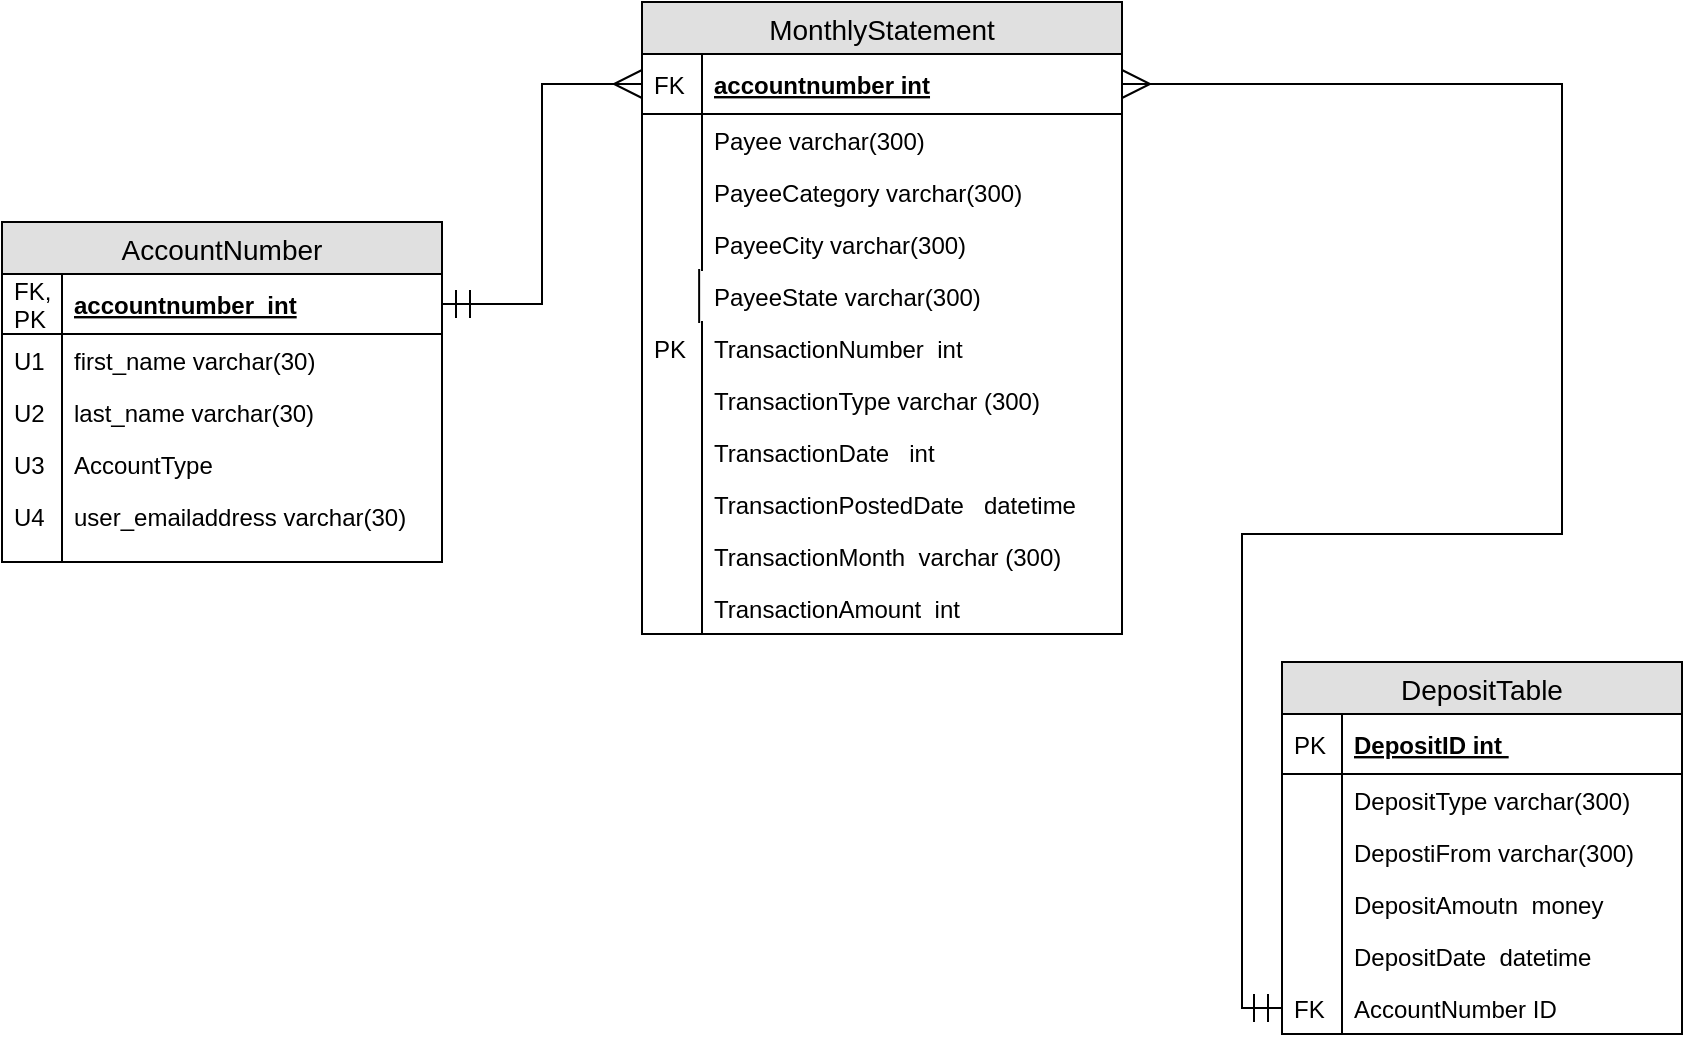 <mxfile version="12.3.2" type="device" pages="1"><diagram id="witdbqQpOM5TIXUs2I-V" name="Page-1"><mxGraphModel dx="1010" dy="579" grid="1" gridSize="10" guides="1" tooltips="1" connect="1" arrows="1" fold="1" page="1" pageScale="1" pageWidth="1100" pageHeight="850" math="0" shadow="0"><root><mxCell id="0"/><mxCell id="1" parent="0"/><mxCell id="nMd_Dw9pcDg9hwT61h1v-12" value="MonthlyStatement" style="swimlane;fontStyle=0;childLayout=stackLayout;horizontal=1;startSize=26;fillColor=#e0e0e0;horizontalStack=0;resizeParent=1;resizeParentMax=0;resizeLast=0;collapsible=1;marginBottom=0;swimlaneFillColor=#ffffff;align=center;fontSize=14;" parent="1" vertex="1"><mxGeometry x="540" y="190" width="240" height="316" as="geometry"/></mxCell><mxCell id="nMd_Dw9pcDg9hwT61h1v-13" value="accountnumber int" style="shape=partialRectangle;top=0;left=0;right=0;bottom=1;align=left;verticalAlign=middle;fillColor=none;spacingLeft=34;spacingRight=4;overflow=hidden;rotatable=0;points=[[0,0.5],[1,0.5]];portConstraint=eastwest;dropTarget=0;fontStyle=5;fontSize=12;" parent="nMd_Dw9pcDg9hwT61h1v-12" vertex="1"><mxGeometry y="26" width="240" height="30" as="geometry"/></mxCell><mxCell id="nMd_Dw9pcDg9hwT61h1v-14" value="FK" style="shape=partialRectangle;top=0;left=0;bottom=0;fillColor=none;align=left;verticalAlign=middle;spacingLeft=4;spacingRight=4;overflow=hidden;rotatable=0;points=[];portConstraint=eastwest;part=1;fontSize=12;" parent="nMd_Dw9pcDg9hwT61h1v-13" vertex="1" connectable="0"><mxGeometry width="30" height="30" as="geometry"/></mxCell><mxCell id="nMd_Dw9pcDg9hwT61h1v-50" value="Payee varchar(300)" style="shape=partialRectangle;top=0;left=0;right=0;bottom=0;align=left;verticalAlign=top;fillColor=none;spacingLeft=34;spacingRight=4;overflow=hidden;rotatable=0;points=[[0,0.5],[1,0.5]];portConstraint=eastwest;dropTarget=0;fontSize=12;" parent="nMd_Dw9pcDg9hwT61h1v-12" vertex="1"><mxGeometry y="56" width="240" height="26" as="geometry"/></mxCell><mxCell id="nMd_Dw9pcDg9hwT61h1v-51" value="" style="shape=partialRectangle;top=0;left=0;bottom=0;fillColor=none;align=left;verticalAlign=top;spacingLeft=4;spacingRight=4;overflow=hidden;rotatable=0;points=[];portConstraint=eastwest;part=1;fontSize=12;" parent="nMd_Dw9pcDg9hwT61h1v-50" vertex="1" connectable="0"><mxGeometry width="30" height="26" as="geometry"/></mxCell><mxCell id="ztizSOmdmjmo5S9uzFMy-12" value="PayeeCategory varchar(300)" style="shape=partialRectangle;top=0;left=0;right=0;bottom=0;align=left;verticalAlign=top;fillColor=none;spacingLeft=34;spacingRight=4;overflow=hidden;rotatable=0;points=[[0,0.5],[1,0.5]];portConstraint=eastwest;dropTarget=0;fontSize=12;" vertex="1" parent="nMd_Dw9pcDg9hwT61h1v-12"><mxGeometry y="82" width="240" height="26" as="geometry"/></mxCell><mxCell id="ztizSOmdmjmo5S9uzFMy-13" value="" style="shape=partialRectangle;top=0;left=0;bottom=0;fillColor=none;align=left;verticalAlign=top;spacingLeft=4;spacingRight=4;overflow=hidden;rotatable=0;points=[];portConstraint=eastwest;part=1;fontSize=12;" vertex="1" connectable="0" parent="ztizSOmdmjmo5S9uzFMy-12"><mxGeometry width="30" height="26" as="geometry"/></mxCell><mxCell id="ztizSOmdmjmo5S9uzFMy-14" value="PayeeCity varchar(300)" style="shape=partialRectangle;top=0;left=0;right=0;bottom=0;align=left;verticalAlign=top;fillColor=none;spacingLeft=34;spacingRight=4;overflow=hidden;rotatable=0;points=[[0,0.5],[1,0.5]];portConstraint=eastwest;dropTarget=0;fontSize=12;" vertex="1" parent="nMd_Dw9pcDg9hwT61h1v-12"><mxGeometry y="108" width="240" height="26" as="geometry"/></mxCell><mxCell id="ztizSOmdmjmo5S9uzFMy-15" value="" style="shape=partialRectangle;top=0;left=0;bottom=0;fillColor=none;align=left;verticalAlign=top;spacingLeft=4;spacingRight=4;overflow=hidden;rotatable=0;points=[];portConstraint=eastwest;part=1;fontSize=12;" vertex="1" connectable="0" parent="ztizSOmdmjmo5S9uzFMy-14"><mxGeometry width="30" height="26" as="geometry"/></mxCell><mxCell id="ztizSOmdmjmo5S9uzFMy-16" value="PayeeState varchar(300)" style="shape=partialRectangle;top=0;left=0;right=0;bottom=0;align=left;verticalAlign=top;fillColor=none;spacingLeft=34;spacingRight=4;overflow=hidden;rotatable=0;points=[[0,0.5],[1,0.5]];portConstraint=eastwest;dropTarget=0;fontSize=12;" vertex="1" parent="nMd_Dw9pcDg9hwT61h1v-12"><mxGeometry y="134" width="240" height="26" as="geometry"/></mxCell><mxCell id="ztizSOmdmjmo5S9uzFMy-17" value="" style="shape=partialRectangle;top=0;left=0;bottom=0;fillColor=none;align=left;verticalAlign=top;spacingLeft=4;spacingRight=4;overflow=hidden;rotatable=0;points=[];portConstraint=eastwest;part=1;fontSize=12;" vertex="1" connectable="0" parent="ztizSOmdmjmo5S9uzFMy-16"><mxGeometry width="28.571" height="26" as="geometry"/></mxCell><mxCell id="ztizSOmdmjmo5S9uzFMy-18" value="TransactionNumber  int" style="shape=partialRectangle;top=0;left=0;right=0;bottom=0;align=left;verticalAlign=top;fillColor=none;spacingLeft=34;spacingRight=4;overflow=hidden;rotatable=0;points=[[0,0.5],[1,0.5]];portConstraint=eastwest;dropTarget=0;fontSize=12;" vertex="1" parent="nMd_Dw9pcDg9hwT61h1v-12"><mxGeometry y="160" width="240" height="26" as="geometry"/></mxCell><mxCell id="ztizSOmdmjmo5S9uzFMy-19" value="PK" style="shape=partialRectangle;top=0;left=0;bottom=0;fillColor=none;align=left;verticalAlign=top;spacingLeft=4;spacingRight=4;overflow=hidden;rotatable=0;points=[];portConstraint=eastwest;part=1;fontSize=12;" vertex="1" connectable="0" parent="ztizSOmdmjmo5S9uzFMy-18"><mxGeometry width="30" height="26" as="geometry"/></mxCell><mxCell id="nMd_Dw9pcDg9hwT61h1v-17" value="TransactionType varchar (300)" style="shape=partialRectangle;top=0;left=0;right=0;bottom=0;align=left;verticalAlign=top;fillColor=none;spacingLeft=34;spacingRight=4;overflow=hidden;rotatable=0;points=[[0,0.5],[1,0.5]];portConstraint=eastwest;dropTarget=0;fontSize=12;" parent="nMd_Dw9pcDg9hwT61h1v-12" vertex="1"><mxGeometry y="186" width="240" height="26" as="geometry"/></mxCell><mxCell id="nMd_Dw9pcDg9hwT61h1v-18" value="" style="shape=partialRectangle;top=0;left=0;bottom=0;fillColor=none;align=left;verticalAlign=top;spacingLeft=4;spacingRight=4;overflow=hidden;rotatable=0;points=[];portConstraint=eastwest;part=1;fontSize=12;" parent="nMd_Dw9pcDg9hwT61h1v-17" vertex="1" connectable="0"><mxGeometry width="30" height="26" as="geometry"/></mxCell><mxCell id="nMd_Dw9pcDg9hwT61h1v-19" value="TransactionDate   int" style="shape=partialRectangle;top=0;left=0;right=0;bottom=0;align=left;verticalAlign=top;fillColor=none;spacingLeft=34;spacingRight=4;overflow=hidden;rotatable=0;points=[[0,0.5],[1,0.5]];portConstraint=eastwest;dropTarget=0;fontSize=12;" parent="nMd_Dw9pcDg9hwT61h1v-12" vertex="1"><mxGeometry y="212" width="240" height="26" as="geometry"/></mxCell><mxCell id="nMd_Dw9pcDg9hwT61h1v-20" value="" style="shape=partialRectangle;top=0;left=0;bottom=0;fillColor=none;align=left;verticalAlign=top;spacingLeft=4;spacingRight=4;overflow=hidden;rotatable=0;points=[];portConstraint=eastwest;part=1;fontSize=12;" parent="nMd_Dw9pcDg9hwT61h1v-19" vertex="1" connectable="0"><mxGeometry width="30" height="26" as="geometry"/></mxCell><mxCell id="ztizSOmdmjmo5S9uzFMy-22" value="TransactionPostedDate   datetime" style="shape=partialRectangle;top=0;left=0;right=0;bottom=0;align=left;verticalAlign=top;fillColor=none;spacingLeft=34;spacingRight=4;overflow=hidden;rotatable=0;points=[[0,0.5],[1,0.5]];portConstraint=eastwest;dropTarget=0;fontSize=12;" vertex="1" parent="nMd_Dw9pcDg9hwT61h1v-12"><mxGeometry y="238" width="240" height="26" as="geometry"/></mxCell><mxCell id="ztizSOmdmjmo5S9uzFMy-23" value="" style="shape=partialRectangle;top=0;left=0;bottom=0;fillColor=none;align=left;verticalAlign=top;spacingLeft=4;spacingRight=4;overflow=hidden;rotatable=0;points=[];portConstraint=eastwest;part=1;fontSize=12;" vertex="1" connectable="0" parent="ztizSOmdmjmo5S9uzFMy-22"><mxGeometry width="30" height="26" as="geometry"/></mxCell><mxCell id="YfJLjDje8D6nvP0c9z_E-3" value="TransactionMonth  varchar (300)" style="shape=partialRectangle;top=0;left=0;right=0;bottom=0;align=left;verticalAlign=top;fillColor=none;spacingLeft=34;spacingRight=4;overflow=hidden;rotatable=0;points=[[0,0.5],[1,0.5]];portConstraint=eastwest;dropTarget=0;fontSize=12;" parent="nMd_Dw9pcDg9hwT61h1v-12" vertex="1"><mxGeometry y="264" width="240" height="26" as="geometry"/></mxCell><mxCell id="YfJLjDje8D6nvP0c9z_E-4" value="" style="shape=partialRectangle;top=0;left=0;bottom=0;fillColor=none;align=left;verticalAlign=top;spacingLeft=4;spacingRight=4;overflow=hidden;rotatable=0;points=[];portConstraint=eastwest;part=1;fontSize=12;" parent="YfJLjDje8D6nvP0c9z_E-3" vertex="1" connectable="0"><mxGeometry width="30" height="26" as="geometry"/></mxCell><mxCell id="YfJLjDje8D6nvP0c9z_E-5" value="TransactionAmount  int" style="shape=partialRectangle;top=0;left=0;right=0;bottom=0;align=left;verticalAlign=top;fillColor=none;spacingLeft=34;spacingRight=4;overflow=hidden;rotatable=0;points=[[0,0.5],[1,0.5]];portConstraint=eastwest;dropTarget=0;fontSize=12;" parent="nMd_Dw9pcDg9hwT61h1v-12" vertex="1"><mxGeometry y="290" width="240" height="26" as="geometry"/></mxCell><mxCell id="YfJLjDje8D6nvP0c9z_E-6" value="" style="shape=partialRectangle;top=0;left=0;bottom=0;fillColor=none;align=left;verticalAlign=top;spacingLeft=4;spacingRight=4;overflow=hidden;rotatable=0;points=[];portConstraint=eastwest;part=1;fontSize=12;" parent="YfJLjDje8D6nvP0c9z_E-5" vertex="1" connectable="0"><mxGeometry width="30" height="26" as="geometry"/></mxCell><mxCell id="nMd_Dw9pcDg9hwT61h1v-23" value="AccountNumber" style="swimlane;fontStyle=0;childLayout=stackLayout;horizontal=1;startSize=26;fillColor=#e0e0e0;horizontalStack=0;resizeParent=1;resizeParentMax=0;resizeLast=0;collapsible=1;marginBottom=0;swimlaneFillColor=#ffffff;align=center;fontSize=14;" parent="1" vertex="1"><mxGeometry x="220" y="300" width="220" height="170" as="geometry"/></mxCell><mxCell id="nMd_Dw9pcDg9hwT61h1v-24" value="accountnumber  int" style="shape=partialRectangle;top=0;left=0;right=0;bottom=1;align=left;verticalAlign=middle;fillColor=none;spacingLeft=34;spacingRight=4;overflow=hidden;rotatable=0;points=[[0,0.5],[1,0.5]];portConstraint=eastwest;dropTarget=0;fontStyle=5;fontSize=12;" parent="nMd_Dw9pcDg9hwT61h1v-23" vertex="1"><mxGeometry y="26" width="220" height="30" as="geometry"/></mxCell><mxCell id="nMd_Dw9pcDg9hwT61h1v-25" value="FK,&#10;PK" style="shape=partialRectangle;top=0;left=0;bottom=0;fillColor=none;align=left;verticalAlign=middle;spacingLeft=4;spacingRight=4;overflow=hidden;rotatable=0;points=[];portConstraint=eastwest;part=1;fontSize=12;" parent="nMd_Dw9pcDg9hwT61h1v-24" vertex="1" connectable="0"><mxGeometry width="30" height="30" as="geometry"/></mxCell><mxCell id="nMd_Dw9pcDg9hwT61h1v-26" value="first_name varchar(30)" style="shape=partialRectangle;top=0;left=0;right=0;bottom=0;align=left;verticalAlign=top;fillColor=none;spacingLeft=34;spacingRight=4;overflow=hidden;rotatable=0;points=[[0,0.5],[1,0.5]];portConstraint=eastwest;dropTarget=0;fontSize=12;" parent="nMd_Dw9pcDg9hwT61h1v-23" vertex="1"><mxGeometry y="56" width="220" height="26" as="geometry"/></mxCell><mxCell id="nMd_Dw9pcDg9hwT61h1v-27" value="U1" style="shape=partialRectangle;top=0;left=0;bottom=0;fillColor=none;align=left;verticalAlign=top;spacingLeft=4;spacingRight=4;overflow=hidden;rotatable=0;points=[];portConstraint=eastwest;part=1;fontSize=12;" parent="nMd_Dw9pcDg9hwT61h1v-26" vertex="1" connectable="0"><mxGeometry width="30" height="26" as="geometry"/></mxCell><mxCell id="nMd_Dw9pcDg9hwT61h1v-28" value="last_name varchar(30)" style="shape=partialRectangle;top=0;left=0;right=0;bottom=0;align=left;verticalAlign=top;fillColor=none;spacingLeft=34;spacingRight=4;overflow=hidden;rotatable=0;points=[[0,0.5],[1,0.5]];portConstraint=eastwest;dropTarget=0;fontSize=12;" parent="nMd_Dw9pcDg9hwT61h1v-23" vertex="1"><mxGeometry y="82" width="220" height="26" as="geometry"/></mxCell><mxCell id="nMd_Dw9pcDg9hwT61h1v-29" value="U2" style="shape=partialRectangle;top=0;left=0;bottom=0;fillColor=none;align=left;verticalAlign=top;spacingLeft=4;spacingRight=4;overflow=hidden;rotatable=0;points=[];portConstraint=eastwest;part=1;fontSize=12;" parent="nMd_Dw9pcDg9hwT61h1v-28" vertex="1" connectable="0"><mxGeometry width="30" height="26" as="geometry"/></mxCell><mxCell id="ztizSOmdmjmo5S9uzFMy-1" value="AccountType" style="shape=partialRectangle;top=0;left=0;right=0;bottom=0;align=left;verticalAlign=top;fillColor=none;spacingLeft=34;spacingRight=4;overflow=hidden;rotatable=0;points=[[0,0.5],[1,0.5]];portConstraint=eastwest;dropTarget=0;fontSize=12;" vertex="1" parent="nMd_Dw9pcDg9hwT61h1v-23"><mxGeometry y="108" width="220" height="26" as="geometry"/></mxCell><mxCell id="ztizSOmdmjmo5S9uzFMy-2" value="U3" style="shape=partialRectangle;top=0;left=0;bottom=0;fillColor=none;align=left;verticalAlign=top;spacingLeft=4;spacingRight=4;overflow=hidden;rotatable=0;points=[];portConstraint=eastwest;part=1;fontSize=12;" vertex="1" connectable="0" parent="ztizSOmdmjmo5S9uzFMy-1"><mxGeometry width="30" height="26" as="geometry"/></mxCell><mxCell id="nMd_Dw9pcDg9hwT61h1v-30" value="user_emailaddress varchar(30)" style="shape=partialRectangle;top=0;left=0;right=0;bottom=0;align=left;verticalAlign=top;fillColor=none;spacingLeft=34;spacingRight=4;overflow=hidden;rotatable=0;points=[[0,0.5],[1,0.5]];portConstraint=eastwest;dropTarget=0;fontSize=12;" parent="nMd_Dw9pcDg9hwT61h1v-23" vertex="1"><mxGeometry y="134" width="220" height="26" as="geometry"/></mxCell><mxCell id="nMd_Dw9pcDg9hwT61h1v-31" value="U4" style="shape=partialRectangle;top=0;left=0;bottom=0;fillColor=none;align=left;verticalAlign=top;spacingLeft=4;spacingRight=4;overflow=hidden;rotatable=0;points=[];portConstraint=eastwest;part=1;fontSize=12;" parent="nMd_Dw9pcDg9hwT61h1v-30" vertex="1" connectable="0"><mxGeometry width="30" height="26" as="geometry"/></mxCell><mxCell id="nMd_Dw9pcDg9hwT61h1v-32" value="" style="shape=partialRectangle;top=0;left=0;right=0;bottom=0;align=left;verticalAlign=top;fillColor=none;spacingLeft=34;spacingRight=4;overflow=hidden;rotatable=0;points=[[0,0.5],[1,0.5]];portConstraint=eastwest;dropTarget=0;fontSize=12;" parent="nMd_Dw9pcDg9hwT61h1v-23" vertex="1"><mxGeometry y="160" width="220" height="10" as="geometry"/></mxCell><mxCell id="nMd_Dw9pcDg9hwT61h1v-33" value="" style="shape=partialRectangle;top=0;left=0;bottom=0;fillColor=none;align=left;verticalAlign=top;spacingLeft=4;spacingRight=4;overflow=hidden;rotatable=0;points=[];portConstraint=eastwest;part=1;fontSize=12;" parent="nMd_Dw9pcDg9hwT61h1v-32" vertex="1" connectable="0"><mxGeometry width="30" height="10" as="geometry"/></mxCell><mxCell id="nMd_Dw9pcDg9hwT61h1v-34" value="DepositTable" style="swimlane;fontStyle=0;childLayout=stackLayout;horizontal=1;startSize=26;fillColor=#e0e0e0;horizontalStack=0;resizeParent=1;resizeParentMax=0;resizeLast=0;collapsible=1;marginBottom=0;swimlaneFillColor=#ffffff;align=center;fontSize=14;labelBorderColor=none;" parent="1" vertex="1"><mxGeometry x="860" y="520" width="200" height="186" as="geometry"/></mxCell><mxCell id="nMd_Dw9pcDg9hwT61h1v-35" value="DepositID int " style="shape=partialRectangle;top=0;left=0;right=0;bottom=1;align=left;verticalAlign=middle;fillColor=none;spacingLeft=34;spacingRight=4;overflow=hidden;rotatable=0;points=[[0,0.5],[1,0.5]];portConstraint=eastwest;dropTarget=0;fontStyle=5;fontSize=12;" parent="nMd_Dw9pcDg9hwT61h1v-34" vertex="1"><mxGeometry y="26" width="200" height="30" as="geometry"/></mxCell><mxCell id="nMd_Dw9pcDg9hwT61h1v-36" value="PK" style="shape=partialRectangle;top=0;left=0;bottom=0;fillColor=none;align=left;verticalAlign=middle;spacingLeft=4;spacingRight=4;overflow=hidden;rotatable=0;points=[];portConstraint=eastwest;part=1;fontSize=12;" parent="nMd_Dw9pcDg9hwT61h1v-35" vertex="1" connectable="0"><mxGeometry width="30" height="30" as="geometry"/></mxCell><mxCell id="nMd_Dw9pcDg9hwT61h1v-37" value="DepositType varchar(300)" style="shape=partialRectangle;top=0;left=0;right=0;bottom=0;align=left;verticalAlign=top;fillColor=none;spacingLeft=34;spacingRight=4;overflow=hidden;rotatable=0;points=[[0,0.5],[1,0.5]];portConstraint=eastwest;dropTarget=0;fontSize=12;" parent="nMd_Dw9pcDg9hwT61h1v-34" vertex="1"><mxGeometry y="56" width="200" height="26" as="geometry"/></mxCell><mxCell id="nMd_Dw9pcDg9hwT61h1v-38" value="" style="shape=partialRectangle;top=0;left=0;bottom=0;fillColor=none;align=left;verticalAlign=top;spacingLeft=4;spacingRight=4;overflow=hidden;rotatable=0;points=[];portConstraint=eastwest;part=1;fontSize=12;" parent="nMd_Dw9pcDg9hwT61h1v-37" vertex="1" connectable="0"><mxGeometry width="30" height="26" as="geometry"/></mxCell><mxCell id="ztizSOmdmjmo5S9uzFMy-3" value="DepostiFrom varchar(300)" style="shape=partialRectangle;top=0;left=0;right=0;bottom=0;align=left;verticalAlign=top;fillColor=none;spacingLeft=34;spacingRight=4;overflow=hidden;rotatable=0;points=[[0,0.5],[1,0.5]];portConstraint=eastwest;dropTarget=0;fontSize=12;" vertex="1" parent="nMd_Dw9pcDg9hwT61h1v-34"><mxGeometry y="82" width="200" height="26" as="geometry"/></mxCell><mxCell id="ztizSOmdmjmo5S9uzFMy-4" value="" style="shape=partialRectangle;top=0;left=0;bottom=0;fillColor=none;align=left;verticalAlign=top;spacingLeft=4;spacingRight=4;overflow=hidden;rotatable=0;points=[];portConstraint=eastwest;part=1;fontSize=12;" vertex="1" connectable="0" parent="ztizSOmdmjmo5S9uzFMy-3"><mxGeometry width="30" height="26" as="geometry"/></mxCell><mxCell id="ztizSOmdmjmo5S9uzFMy-5" value="DepositAmoutn  money" style="shape=partialRectangle;top=0;left=0;right=0;bottom=0;align=left;verticalAlign=top;fillColor=none;spacingLeft=34;spacingRight=4;overflow=hidden;rotatable=0;points=[[0,0.5],[1,0.5]];portConstraint=eastwest;dropTarget=0;fontSize=12;" vertex="1" parent="nMd_Dw9pcDg9hwT61h1v-34"><mxGeometry y="108" width="200" height="26" as="geometry"/></mxCell><mxCell id="ztizSOmdmjmo5S9uzFMy-6" value="" style="shape=partialRectangle;top=0;left=0;bottom=0;fillColor=none;align=left;verticalAlign=top;spacingLeft=4;spacingRight=4;overflow=hidden;rotatable=0;points=[];portConstraint=eastwest;part=1;fontSize=12;" vertex="1" connectable="0" parent="ztizSOmdmjmo5S9uzFMy-5"><mxGeometry width="30" height="26" as="geometry"/></mxCell><mxCell id="ztizSOmdmjmo5S9uzFMy-7" value="DepositDate  datetime" style="shape=partialRectangle;top=0;left=0;right=0;bottom=0;align=left;verticalAlign=top;fillColor=none;spacingLeft=34;spacingRight=4;overflow=hidden;rotatable=0;points=[[0,0.5],[1,0.5]];portConstraint=eastwest;dropTarget=0;fontSize=12;" vertex="1" parent="nMd_Dw9pcDg9hwT61h1v-34"><mxGeometry y="134" width="200" height="26" as="geometry"/></mxCell><mxCell id="ztizSOmdmjmo5S9uzFMy-8" value="" style="shape=partialRectangle;top=0;left=0;bottom=0;fillColor=none;align=left;verticalAlign=top;spacingLeft=4;spacingRight=4;overflow=hidden;rotatable=0;points=[];portConstraint=eastwest;part=1;fontSize=12;" vertex="1" connectable="0" parent="ztizSOmdmjmo5S9uzFMy-7"><mxGeometry width="30" height="26" as="geometry"/></mxCell><mxCell id="ztizSOmdmjmo5S9uzFMy-9" value="AccountNumber ID" style="shape=partialRectangle;top=0;left=0;right=0;bottom=0;align=left;verticalAlign=top;fillColor=none;spacingLeft=34;spacingRight=4;overflow=hidden;rotatable=0;points=[[0,0.5],[1,0.5]];portConstraint=eastwest;dropTarget=0;fontSize=12;" vertex="1" parent="nMd_Dw9pcDg9hwT61h1v-34"><mxGeometry y="160" width="200" height="26" as="geometry"/></mxCell><mxCell id="ztizSOmdmjmo5S9uzFMy-10" value="FK" style="shape=partialRectangle;top=0;left=0;bottom=0;fillColor=none;align=left;verticalAlign=top;spacingLeft=4;spacingRight=4;overflow=hidden;rotatable=0;points=[];portConstraint=eastwest;part=1;fontSize=12;" vertex="1" connectable="0" parent="ztizSOmdmjmo5S9uzFMy-9"><mxGeometry width="30" height="26" as="geometry"/></mxCell><mxCell id="nMd_Dw9pcDg9hwT61h1v-55" style="edgeStyle=orthogonalEdgeStyle;rounded=0;orthogonalLoop=1;jettySize=auto;html=1;exitX=1;exitY=0.5;exitDx=0;exitDy=0;entryX=0;entryY=0.5;entryDx=0;entryDy=0;startArrow=ERmandOne;startFill=0;endArrow=ERmany;endFill=0;endSize=12;startSize=12;" parent="1" source="nMd_Dw9pcDg9hwT61h1v-24" target="nMd_Dw9pcDg9hwT61h1v-13" edge="1"><mxGeometry relative="1" as="geometry"/></mxCell><mxCell id="ztizSOmdmjmo5S9uzFMy-11" style="edgeStyle=orthogonalEdgeStyle;rounded=0;orthogonalLoop=1;jettySize=auto;html=1;exitX=1;exitY=0.5;exitDx=0;exitDy=0;entryX=0;entryY=0.5;entryDx=0;entryDy=0;startArrow=ERmany;startFill=0;endSize=12;startSize=12;endArrow=ERmandOne;endFill=0;" edge="1" parent="1" source="nMd_Dw9pcDg9hwT61h1v-13" target="ztizSOmdmjmo5S9uzFMy-9"><mxGeometry relative="1" as="geometry"><Array as="points"><mxPoint x="1000" y="231"/><mxPoint x="1000" y="456"/><mxPoint x="840" y="456"/><mxPoint x="840" y="693"/></Array></mxGeometry></mxCell></root></mxGraphModel></diagram></mxfile>